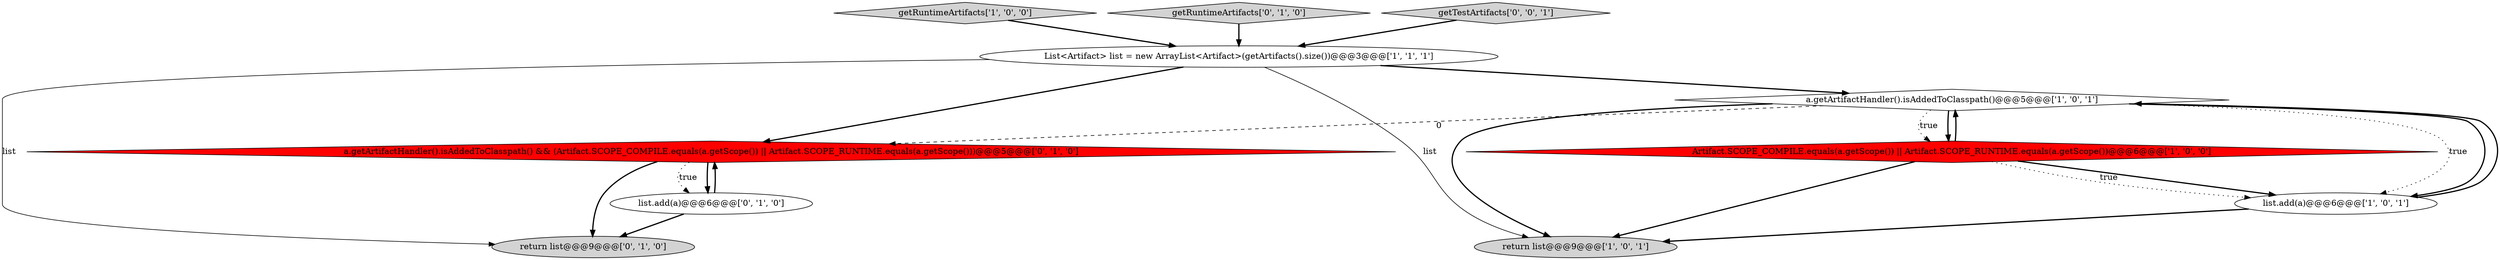 digraph {
1 [style = filled, label = "List<Artifact> list = new ArrayList<Artifact>(getArtifacts().size())@@@3@@@['1', '1', '1']", fillcolor = white, shape = ellipse image = "AAA0AAABBB1BBB"];
0 [style = filled, label = "getRuntimeArtifacts['1', '0', '0']", fillcolor = lightgray, shape = diamond image = "AAA0AAABBB1BBB"];
2 [style = filled, label = "list.add(a)@@@6@@@['1', '0', '1']", fillcolor = white, shape = ellipse image = "AAA0AAABBB1BBB"];
9 [style = filled, label = "return list@@@9@@@['0', '1', '0']", fillcolor = lightgray, shape = ellipse image = "AAA0AAABBB2BBB"];
4 [style = filled, label = "a.getArtifactHandler().isAddedToClasspath()@@@5@@@['1', '0', '1']", fillcolor = white, shape = diamond image = "AAA0AAABBB1BBB"];
6 [style = filled, label = "a.getArtifactHandler().isAddedToClasspath() && (Artifact.SCOPE_COMPILE.equals(a.getScope()) || Artifact.SCOPE_RUNTIME.equals(a.getScope()))@@@5@@@['0', '1', '0']", fillcolor = red, shape = diamond image = "AAA1AAABBB2BBB"];
8 [style = filled, label = "list.add(a)@@@6@@@['0', '1', '0']", fillcolor = white, shape = ellipse image = "AAA0AAABBB2BBB"];
3 [style = filled, label = "return list@@@9@@@['1', '0', '1']", fillcolor = lightgray, shape = ellipse image = "AAA0AAABBB1BBB"];
7 [style = filled, label = "getRuntimeArtifacts['0', '1', '0']", fillcolor = lightgray, shape = diamond image = "AAA0AAABBB2BBB"];
5 [style = filled, label = "Artifact.SCOPE_COMPILE.equals(a.getScope()) || Artifact.SCOPE_RUNTIME.equals(a.getScope())@@@6@@@['1', '0', '0']", fillcolor = red, shape = diamond image = "AAA1AAABBB1BBB"];
10 [style = filled, label = "getTestArtifacts['0', '0', '1']", fillcolor = lightgray, shape = diamond image = "AAA0AAABBB3BBB"];
5->3 [style = bold, label=""];
4->5 [style = dotted, label="true"];
4->3 [style = bold, label=""];
1->4 [style = bold, label=""];
7->1 [style = bold, label=""];
2->3 [style = bold, label=""];
1->9 [style = solid, label="list"];
8->6 [style = bold, label=""];
4->2 [style = bold, label=""];
4->6 [style = dashed, label="0"];
2->4 [style = bold, label=""];
5->2 [style = bold, label=""];
1->6 [style = bold, label=""];
6->8 [style = dotted, label="true"];
0->1 [style = bold, label=""];
5->4 [style = bold, label=""];
6->8 [style = bold, label=""];
8->9 [style = bold, label=""];
6->9 [style = bold, label=""];
10->1 [style = bold, label=""];
4->5 [style = bold, label=""];
1->3 [style = solid, label="list"];
4->2 [style = dotted, label="true"];
5->2 [style = dotted, label="true"];
}
